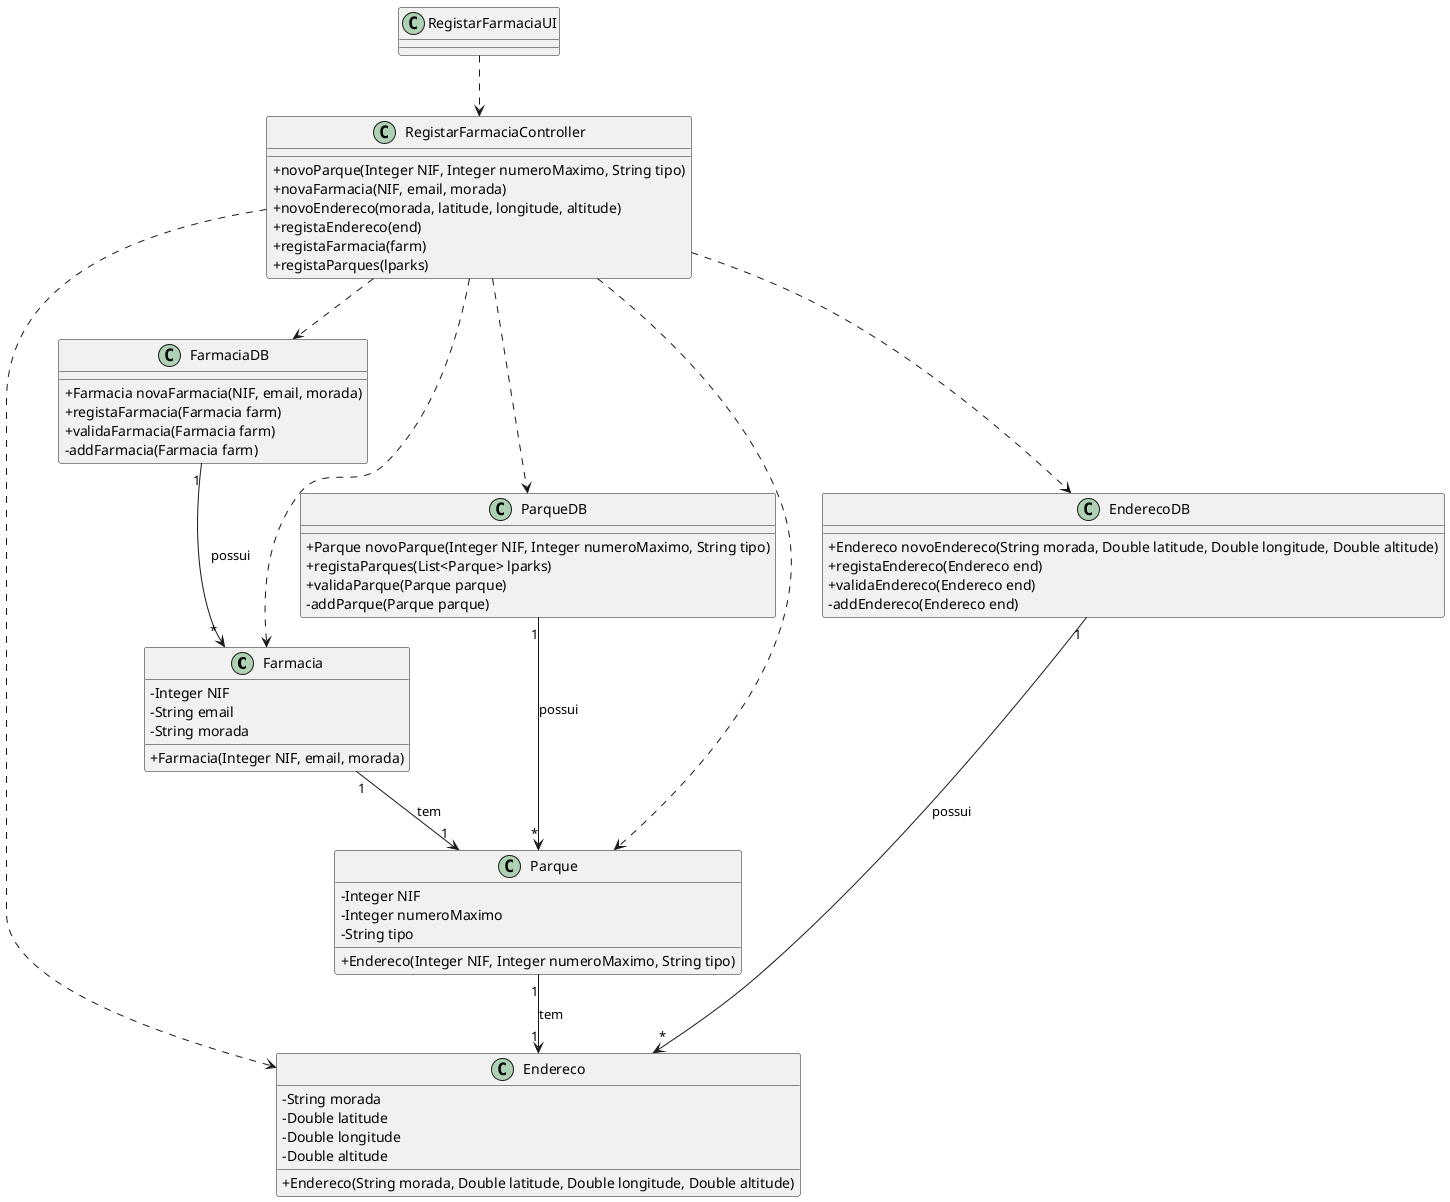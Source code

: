 @startuml
skinparam classAttributeIconSize 0

class Farmacia {
  -Integer NIF
  -String email
  -String morada
  +Farmacia(Integer NIF, email, morada)
}

class Endereco {
  -String morada
  -Double latitude
  -Double longitude
  -Double altitude 
  +Endereco(String morada, Double latitude, Double longitude, Double altitude)
}

class Parque {
  -Integer NIF
  -Integer numeroMaximo
  -String tipo
  +Endereco(Integer NIF, Integer numeroMaximo, String tipo)
}

class FarmaciaDB {
  +Farmacia novaFarmacia(NIF, email, morada)
  +registaFarmacia(Farmacia farm)
  +validaFarmacia(Farmacia farm)
  -addFarmacia(Farmacia farm)
}

class EnderecoDB {
  +Endereco novoEndereco(String morada, Double latitude, Double longitude, Double altitude)
  +registaEndereco(Endereco end)
  +validaEndereco(Endereco end)
  -addEndereco(Endereco end)
}

class ParqueDB {
  +Parque novoParque(Integer NIF, Integer numeroMaximo, String tipo)
  +registaParques(List<Parque> lparks)
  +validaParque(Parque parque)
  -addParque(Parque parque)
}

class RegistarFarmaciaController {
  +novoParque(Integer NIF, Integer numeroMaximo, String tipo)
  +novaFarmacia(NIF, email, morada)
  +novoEndereco(morada, latitude, longitude, altitude)
  +registaEndereco(end)
  +registaFarmacia(farm)
  +registaParques(lparks)
}

class RegistarFarmaciaUI {
  
}

RegistarFarmaciaUI ..> RegistarFarmaciaController
RegistarFarmaciaController ..> ParqueDB
RegistarFarmaciaController ..> EnderecoDB
RegistarFarmaciaController ..> FarmaciaDB
RegistarFarmaciaController ..> Parque
RegistarFarmaciaController ..> Endereco
RegistarFarmaciaController ..> Farmacia

ParqueDB "1" --> "*" Parque : possui
EnderecoDB "1" --> "*" Endereco : possui
FarmaciaDB "1" --> "*" Farmacia : possui
Farmacia "1" --> "1" Parque : tem
Parque "1" --> "1" Endereco : tem


@enduml
